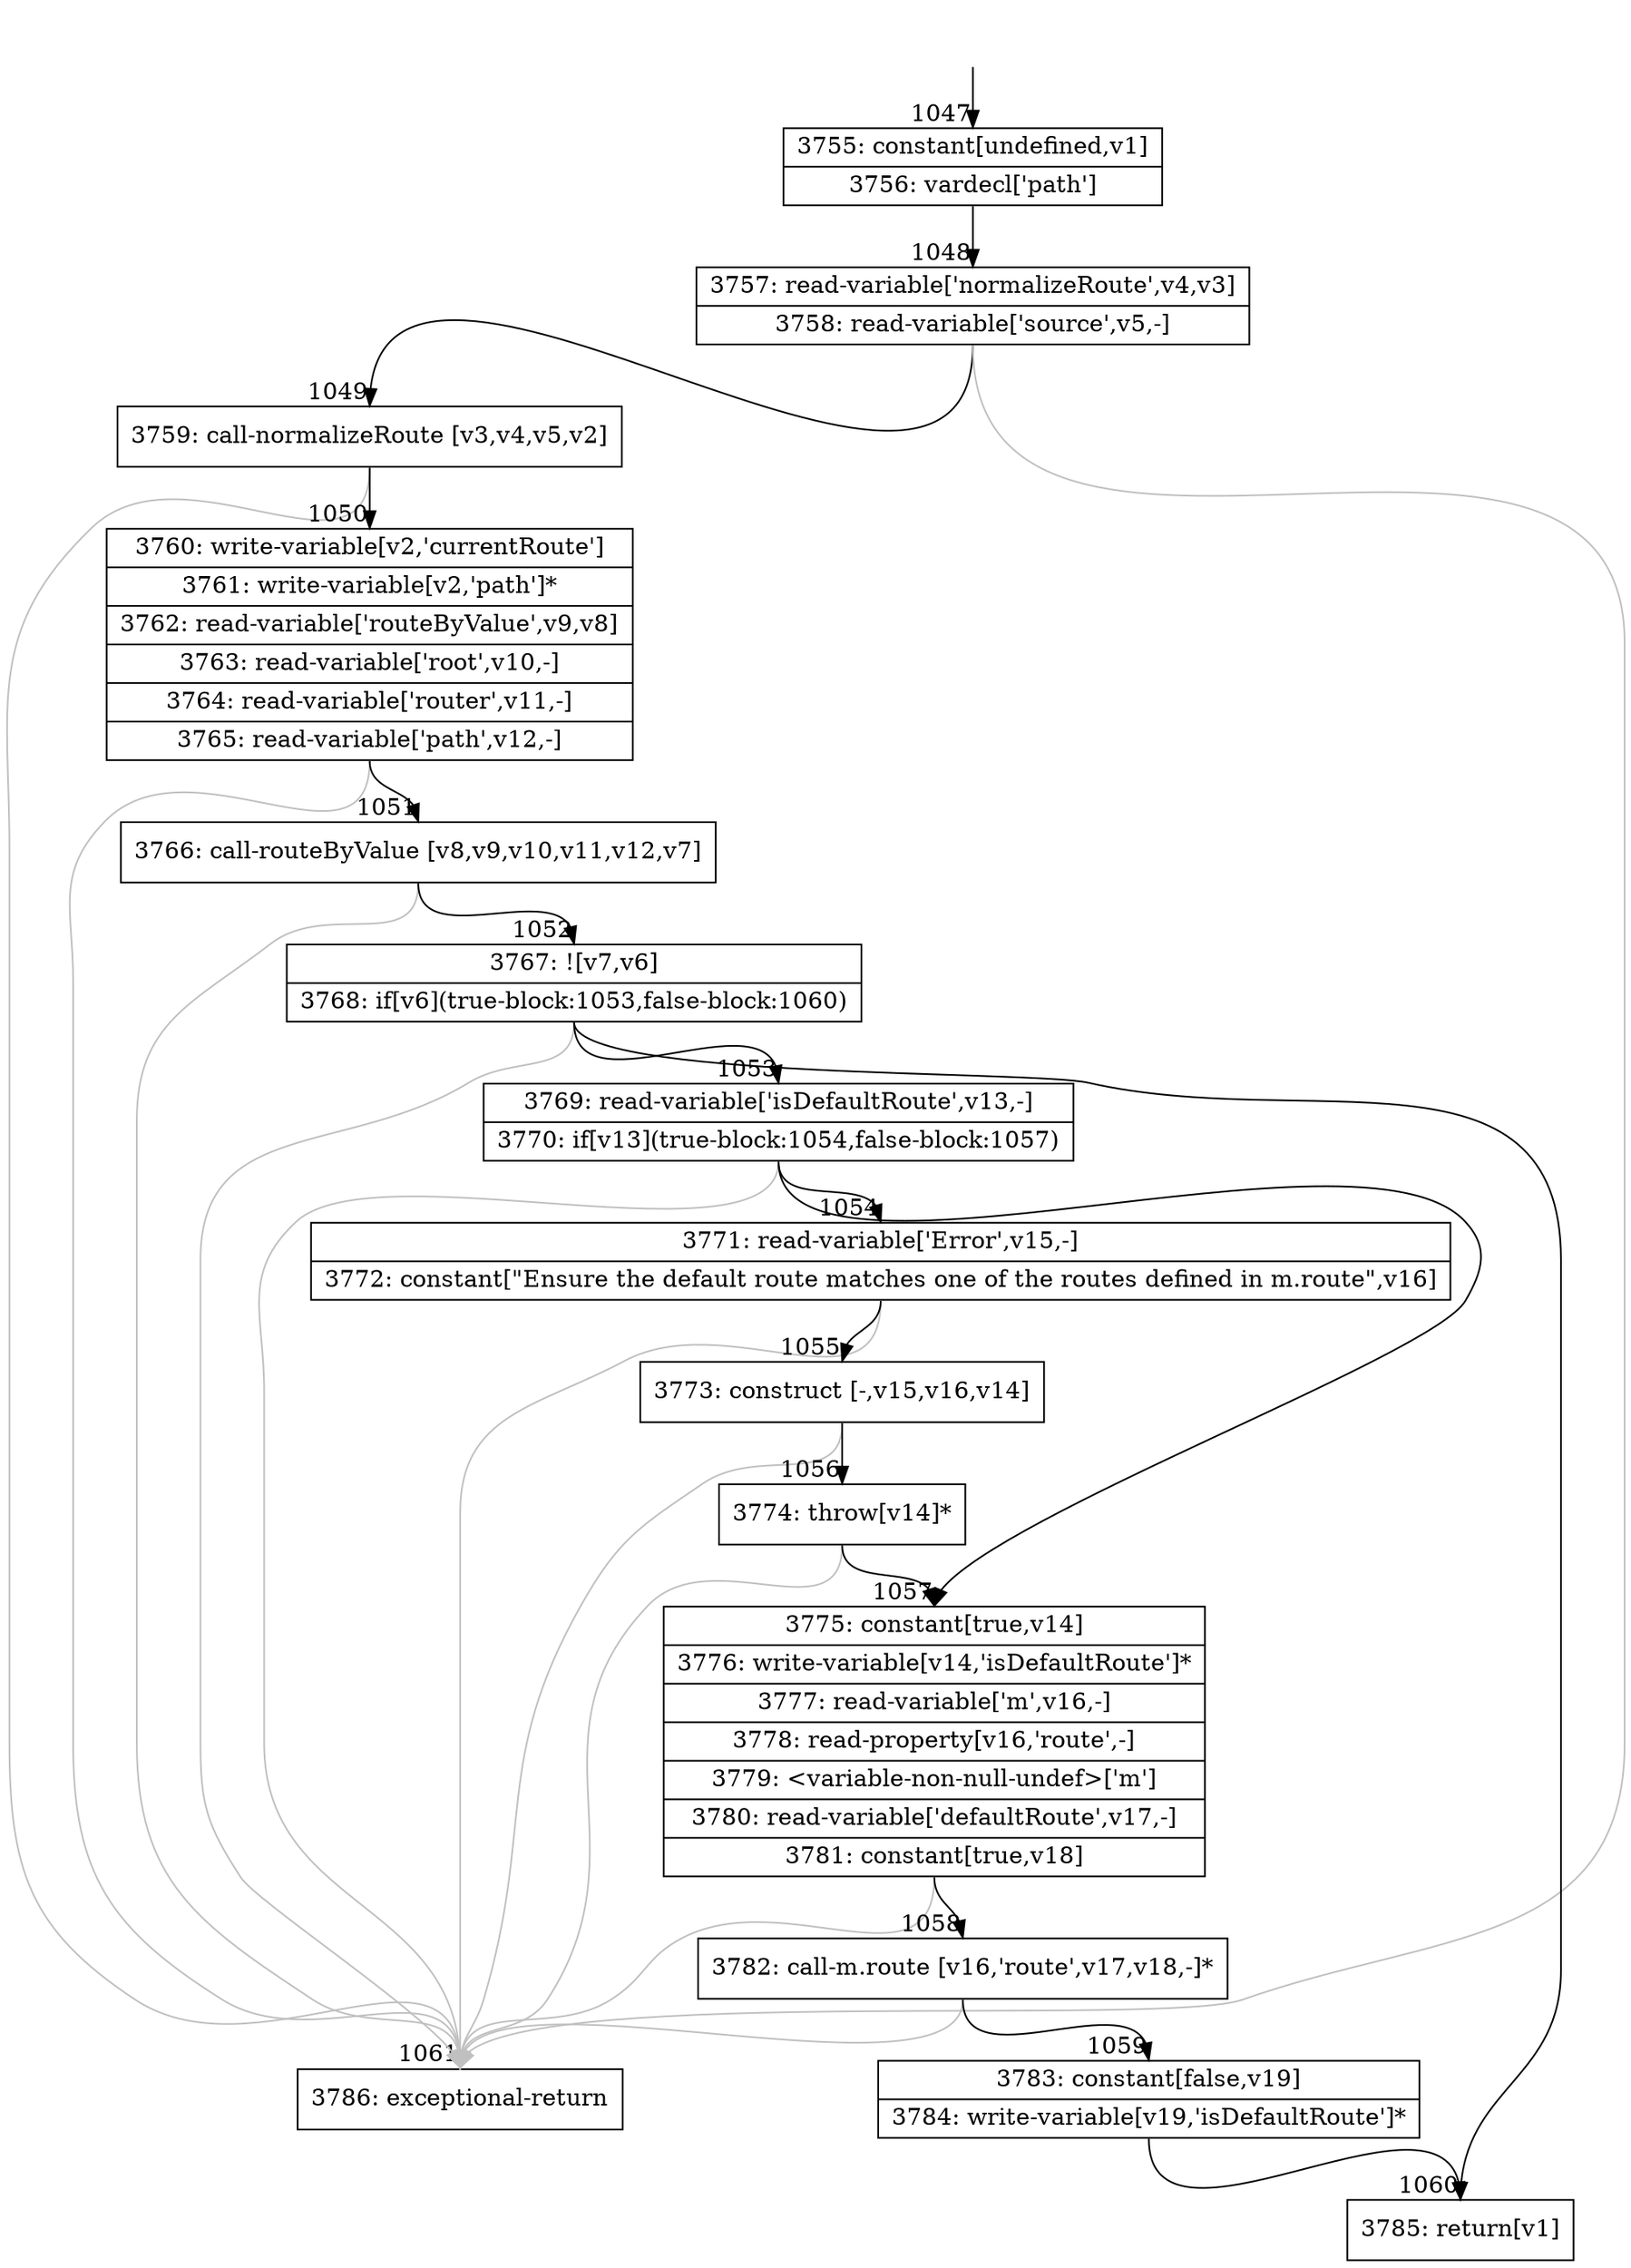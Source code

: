 digraph {
rankdir="TD"
BB_entry40[shape=none,label=""];
BB_entry40 -> BB1047 [tailport=s, headport=n, headlabel="    1047"]
BB1047 [shape=record label="{3755: constant[undefined,v1]|3756: vardecl['path']}" ] 
BB1047 -> BB1048 [tailport=s, headport=n, headlabel="      1048"]
BB1048 [shape=record label="{3757: read-variable['normalizeRoute',v4,v3]|3758: read-variable['source',v5,-]}" ] 
BB1048 -> BB1049 [tailport=s, headport=n, headlabel="      1049"]
BB1048 -> BB1061 [tailport=s, headport=n, color=gray, headlabel="      1061"]
BB1049 [shape=record label="{3759: call-normalizeRoute [v3,v4,v5,v2]}" ] 
BB1049 -> BB1050 [tailport=s, headport=n, headlabel="      1050"]
BB1049 -> BB1061 [tailport=s, headport=n, color=gray]
BB1050 [shape=record label="{3760: write-variable[v2,'currentRoute']|3761: write-variable[v2,'path']*|3762: read-variable['routeByValue',v9,v8]|3763: read-variable['root',v10,-]|3764: read-variable['router',v11,-]|3765: read-variable['path',v12,-]}" ] 
BB1050 -> BB1051 [tailport=s, headport=n, headlabel="      1051"]
BB1050 -> BB1061 [tailport=s, headport=n, color=gray]
BB1051 [shape=record label="{3766: call-routeByValue [v8,v9,v10,v11,v12,v7]}" ] 
BB1051 -> BB1052 [tailport=s, headport=n, headlabel="      1052"]
BB1051 -> BB1061 [tailport=s, headport=n, color=gray]
BB1052 [shape=record label="{3767: ![v7,v6]|3768: if[v6](true-block:1053,false-block:1060)}" ] 
BB1052 -> BB1053 [tailport=s, headport=n, headlabel="      1053"]
BB1052 -> BB1060 [tailport=s, headport=n, headlabel="      1060"]
BB1052 -> BB1061 [tailport=s, headport=n, color=gray]
BB1053 [shape=record label="{3769: read-variable['isDefaultRoute',v13,-]|3770: if[v13](true-block:1054,false-block:1057)}" ] 
BB1053 -> BB1054 [tailport=s, headport=n, headlabel="      1054"]
BB1053 -> BB1057 [tailport=s, headport=n, headlabel="      1057"]
BB1053 -> BB1061 [tailport=s, headport=n, color=gray]
BB1054 [shape=record label="{3771: read-variable['Error',v15,-]|3772: constant[\"Ensure the default route matches one of the routes defined in m.route\",v16]}" ] 
BB1054 -> BB1055 [tailport=s, headport=n, headlabel="      1055"]
BB1054 -> BB1061 [tailport=s, headport=n, color=gray]
BB1055 [shape=record label="{3773: construct [-,v15,v16,v14]}" ] 
BB1055 -> BB1056 [tailport=s, headport=n, headlabel="      1056"]
BB1055 -> BB1061 [tailport=s, headport=n, color=gray]
BB1056 [shape=record label="{3774: throw[v14]*}" ] 
BB1056 -> BB1057 [tailport=s, headport=n]
BB1056 -> BB1061 [tailport=s, headport=n, color=gray]
BB1057 [shape=record label="{3775: constant[true,v14]|3776: write-variable[v14,'isDefaultRoute']*|3777: read-variable['m',v16,-]|3778: read-property[v16,'route',-]|3779: \<variable-non-null-undef\>['m']|3780: read-variable['defaultRoute',v17,-]|3781: constant[true,v18]}" ] 
BB1057 -> BB1058 [tailport=s, headport=n, headlabel="      1058"]
BB1057 -> BB1061 [tailport=s, headport=n, color=gray]
BB1058 [shape=record label="{3782: call-m.route [v16,'route',v17,v18,-]*}" ] 
BB1058 -> BB1059 [tailport=s, headport=n, headlabel="      1059"]
BB1058 -> BB1061 [tailport=s, headport=n, color=gray]
BB1059 [shape=record label="{3783: constant[false,v19]|3784: write-variable[v19,'isDefaultRoute']*}" ] 
BB1059 -> BB1060 [tailport=s, headport=n]
BB1060 [shape=record label="{3785: return[v1]}" ] 
BB1061 [shape=record label="{3786: exceptional-return}" ] 
//#$~ 688
}
